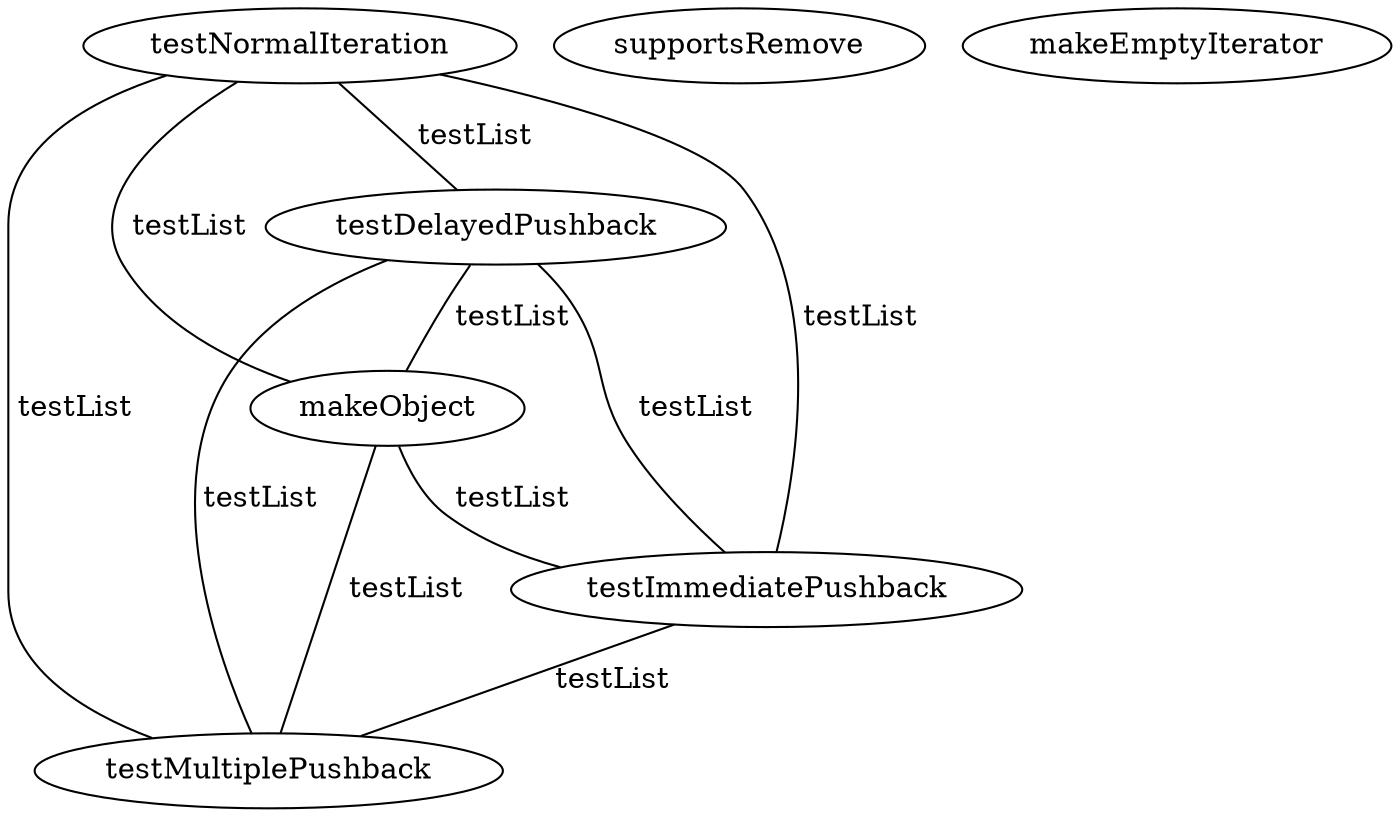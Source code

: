 digraph G {
testNormalIteration;
testDelayedPushback;
makeObject;
supportsRemove;
makeEmptyIterator;
testImmediatePushback;
testMultiplePushback;
testNormalIteration -> testDelayedPushback [label=" testList", dir=none];
testNormalIteration -> makeObject [label=" testList", dir=none];
testNormalIteration -> testImmediatePushback [label=" testList", dir=none];
testNormalIteration -> testMultiplePushback [label=" testList", dir=none];
testDelayedPushback -> makeObject [label=" testList", dir=none];
testDelayedPushback -> testImmediatePushback [label=" testList", dir=none];
testDelayedPushback -> testMultiplePushback [label=" testList", dir=none];
makeObject -> testImmediatePushback [label=" testList", dir=none];
makeObject -> testMultiplePushback [label=" testList", dir=none];
testImmediatePushback -> testMultiplePushback [label=" testList", dir=none];
}